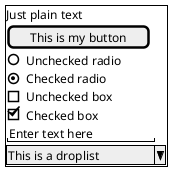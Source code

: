 ' Do not edit
' Theme Gallery
' autogenerated by script
'
@startsalt
!theme reddress-lightblue
{+
  Just plain text
  [This is my button]
  ()  Unchecked radio
  (X) Checked radio
  []  Unchecked box
  [X] Checked box
  "Enter text here   "
  ^This is a droplist^
}
@endsalt